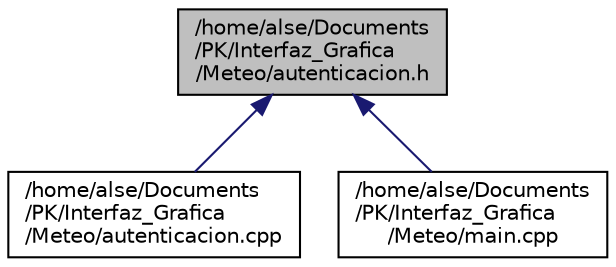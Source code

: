 digraph "/home/alse/Documents/PK/Interfaz_Grafica/Meteo/autenticacion.h"
{
  edge [fontname="Helvetica",fontsize="10",labelfontname="Helvetica",labelfontsize="10"];
  node [fontname="Helvetica",fontsize="10",shape=record];
  Node2 [label="/home/alse/Documents\l/PK/Interfaz_Grafica\l/Meteo/autenticacion.h",height=0.2,width=0.4,color="black", fillcolor="grey75", style="filled", fontcolor="black"];
  Node2 -> Node3 [dir="back",color="midnightblue",fontsize="10",style="solid",fontname="Helvetica"];
  Node3 [label="/home/alse/Documents\l/PK/Interfaz_Grafica\l/Meteo/autenticacion.cpp",height=0.2,width=0.4,color="black", fillcolor="white", style="filled",URL="$autenticacion_8cpp.html"];
  Node2 -> Node4 [dir="back",color="midnightblue",fontsize="10",style="solid",fontname="Helvetica"];
  Node4 [label="/home/alse/Documents\l/PK/Interfaz_Grafica\l/Meteo/main.cpp",height=0.2,width=0.4,color="black", fillcolor="white", style="filled",URL="$main_8cpp.html"];
}
